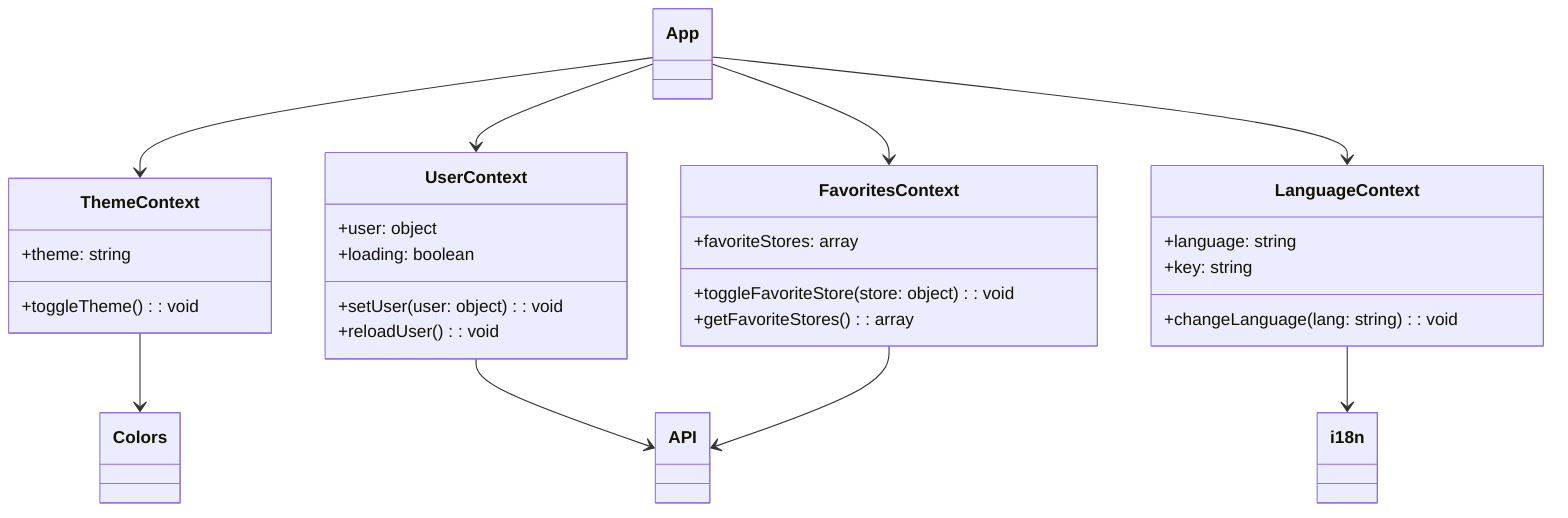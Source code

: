 classDiagram
    class ThemeContext {
        +theme: string
        +toggleTheme(): void
    }
    class UserContext {
        +user: object
        +setUser(user: object): void
        +reloadUser(): void
        +loading: boolean
    }
    class LanguageContext {
        +language: string
        +changeLanguage(lang: string): void
        +key: string
    }
    class FavoritesContext {
        +favoriteStores: array
        +toggleFavoriteStore(store: object): void
        +getFavoriteStores(): array
    }
    App --> ThemeContext
    App --> UserContext
    App --> LanguageContext
    App --> FavoritesContext
    UserContext --> API
    FavoritesContext --> API
    LanguageContext --> i18n
    ThemeContext --> Colors
